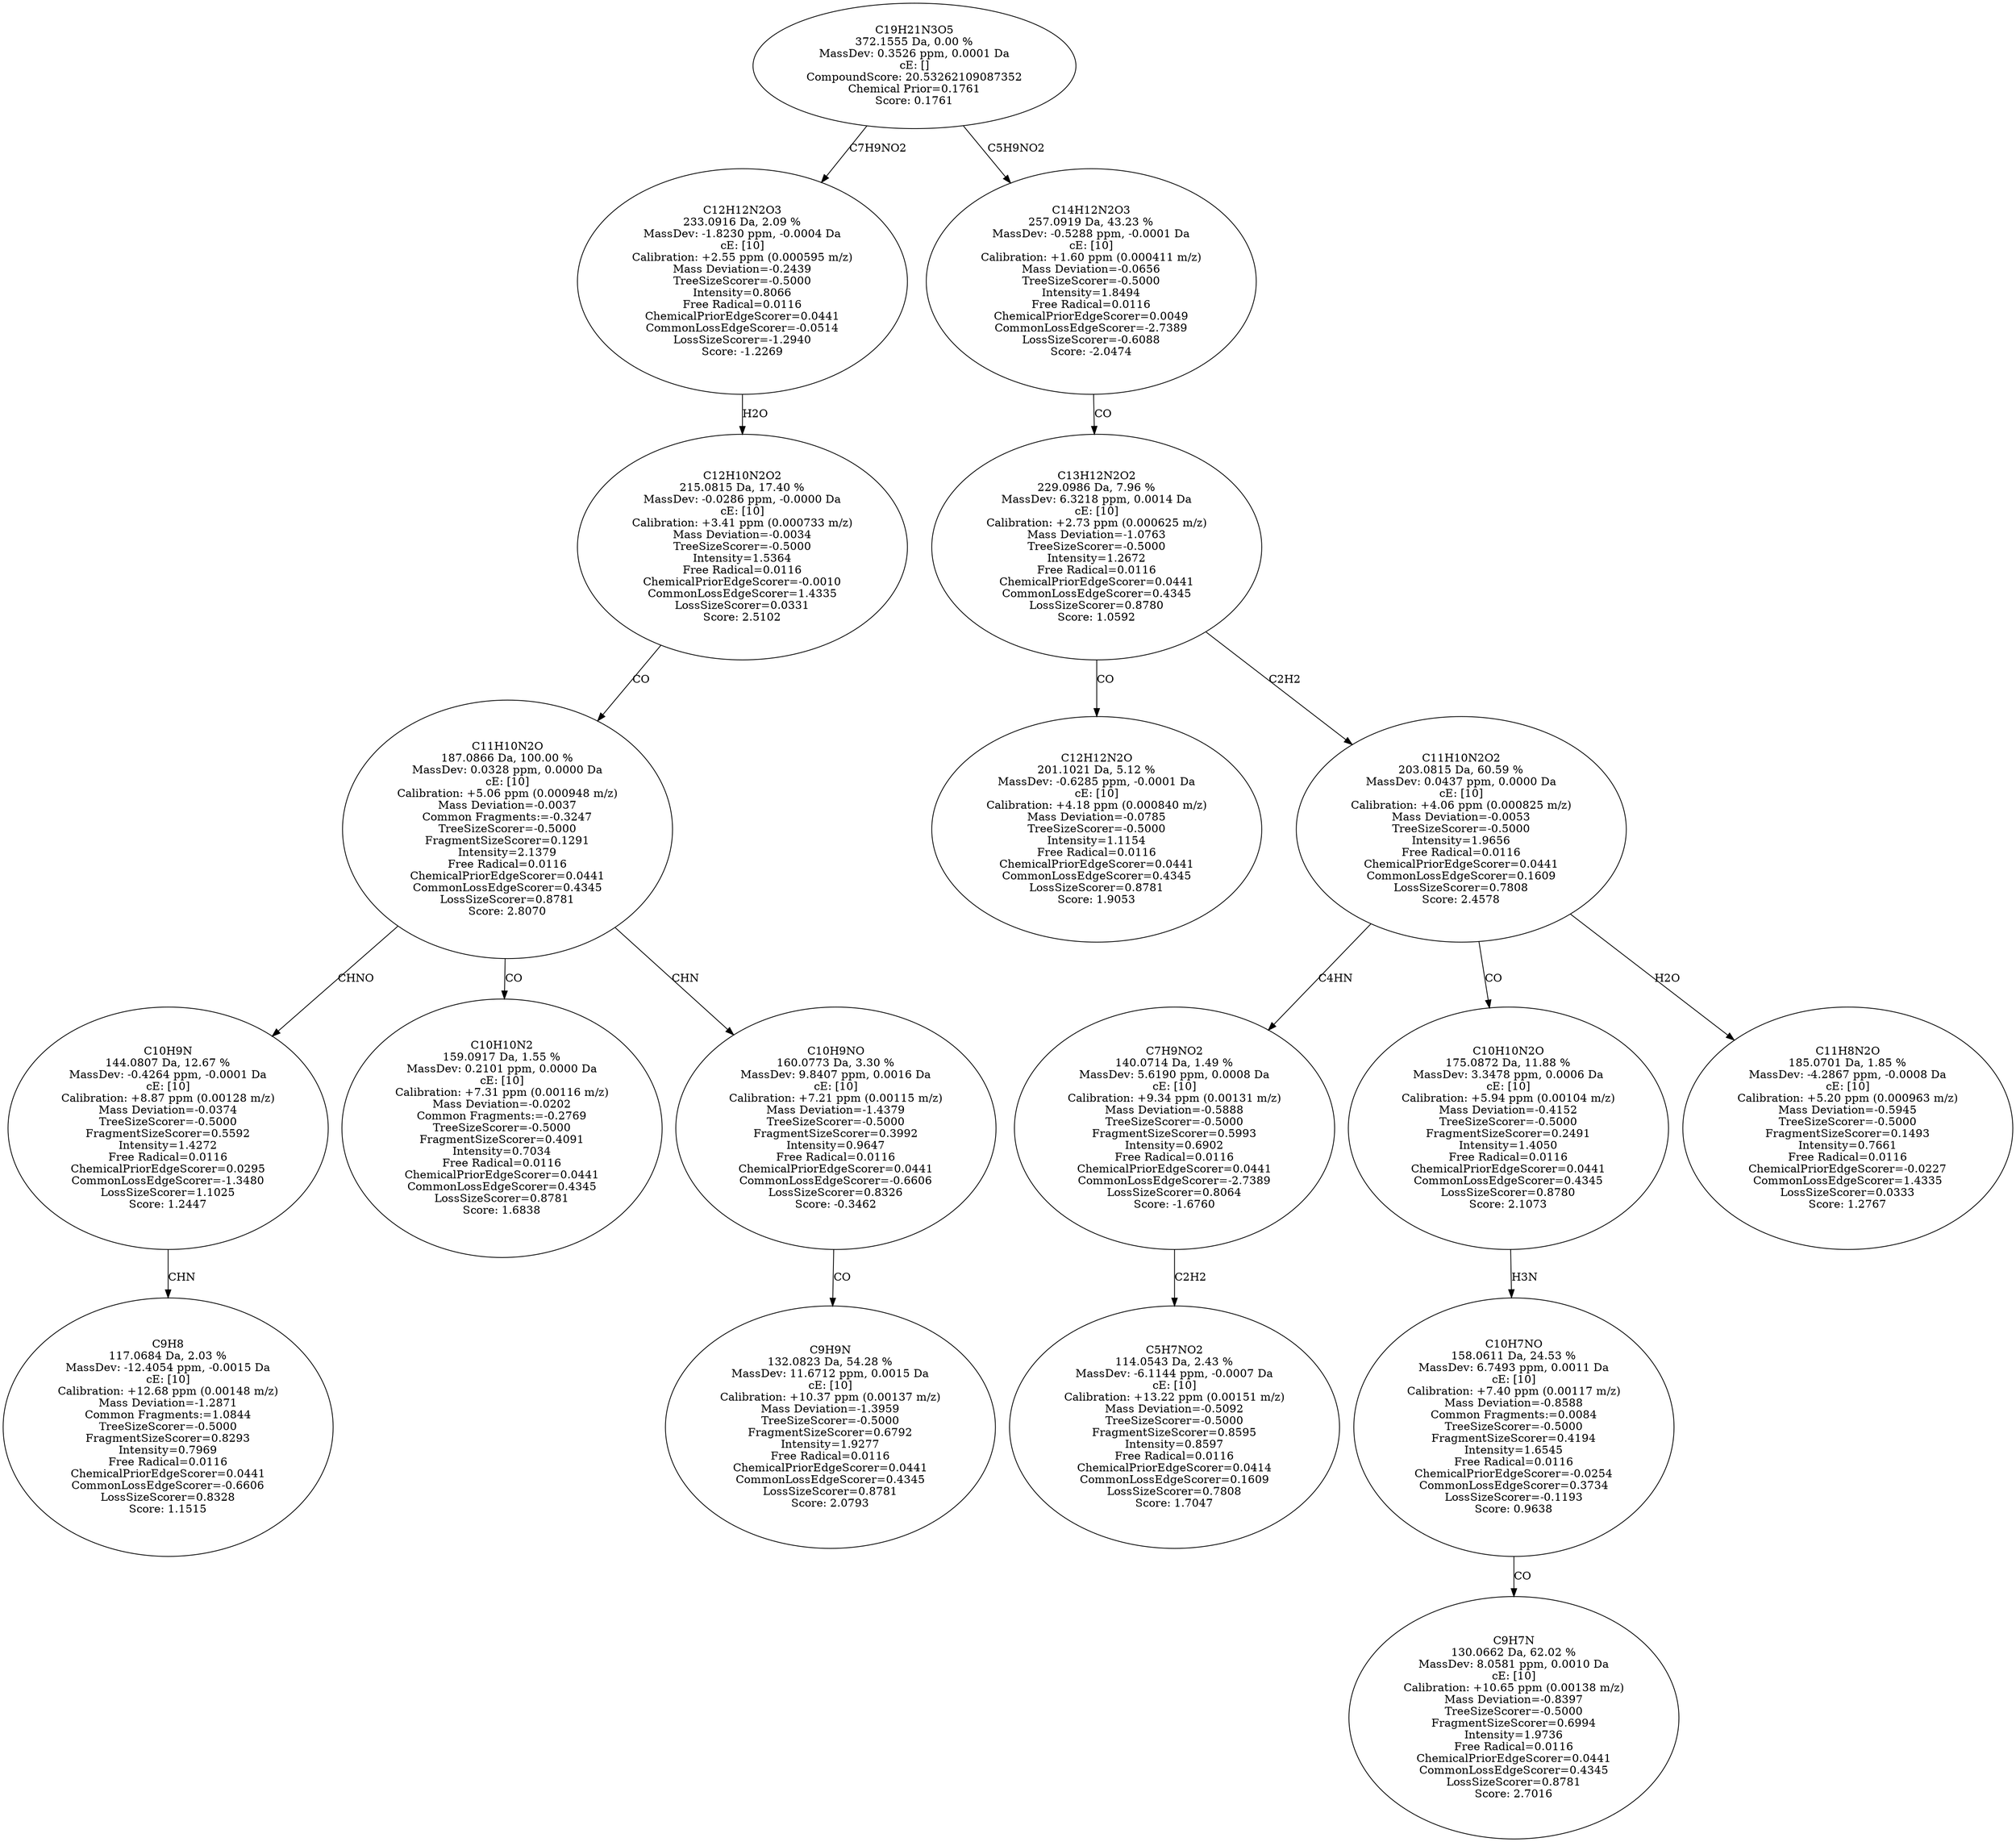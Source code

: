 strict digraph {
v1 [label="C9H8\n117.0684 Da, 2.03 %\nMassDev: -12.4054 ppm, -0.0015 Da\ncE: [10]\nCalibration: +12.68 ppm (0.00148 m/z)\nMass Deviation=-1.2871\nCommon Fragments:=1.0844\nTreeSizeScorer=-0.5000\nFragmentSizeScorer=0.8293\nIntensity=0.7969\nFree Radical=0.0116\nChemicalPriorEdgeScorer=0.0441\nCommonLossEdgeScorer=-0.6606\nLossSizeScorer=0.8328\nScore: 1.1515"];
v2 [label="C10H9N\n144.0807 Da, 12.67 %\nMassDev: -0.4264 ppm, -0.0001 Da\ncE: [10]\nCalibration: +8.87 ppm (0.00128 m/z)\nMass Deviation=-0.0374\nTreeSizeScorer=-0.5000\nFragmentSizeScorer=0.5592\nIntensity=1.4272\nFree Radical=0.0116\nChemicalPriorEdgeScorer=0.0295\nCommonLossEdgeScorer=-1.3480\nLossSizeScorer=1.1025\nScore: 1.2447"];
v3 [label="C10H10N2\n159.0917 Da, 1.55 %\nMassDev: 0.2101 ppm, 0.0000 Da\ncE: [10]\nCalibration: +7.31 ppm (0.00116 m/z)\nMass Deviation=-0.0202\nCommon Fragments:=-0.2769\nTreeSizeScorer=-0.5000\nFragmentSizeScorer=0.4091\nIntensity=0.7034\nFree Radical=0.0116\nChemicalPriorEdgeScorer=0.0441\nCommonLossEdgeScorer=0.4345\nLossSizeScorer=0.8781\nScore: 1.6838"];
v4 [label="C9H9N\n132.0823 Da, 54.28 %\nMassDev: 11.6712 ppm, 0.0015 Da\ncE: [10]\nCalibration: +10.37 ppm (0.00137 m/z)\nMass Deviation=-1.3959\nTreeSizeScorer=-0.5000\nFragmentSizeScorer=0.6792\nIntensity=1.9277\nFree Radical=0.0116\nChemicalPriorEdgeScorer=0.0441\nCommonLossEdgeScorer=0.4345\nLossSizeScorer=0.8781\nScore: 2.0793"];
v5 [label="C10H9NO\n160.0773 Da, 3.30 %\nMassDev: 9.8407 ppm, 0.0016 Da\ncE: [10]\nCalibration: +7.21 ppm (0.00115 m/z)\nMass Deviation=-1.4379\nTreeSizeScorer=-0.5000\nFragmentSizeScorer=0.3992\nIntensity=0.9647\nFree Radical=0.0116\nChemicalPriorEdgeScorer=0.0441\nCommonLossEdgeScorer=-0.6606\nLossSizeScorer=0.8326\nScore: -0.3462"];
v6 [label="C11H10N2O\n187.0866 Da, 100.00 %\nMassDev: 0.0328 ppm, 0.0000 Da\ncE: [10]\nCalibration: +5.06 ppm (0.000948 m/z)\nMass Deviation=-0.0037\nCommon Fragments:=-0.3247\nTreeSizeScorer=-0.5000\nFragmentSizeScorer=0.1291\nIntensity=2.1379\nFree Radical=0.0116\nChemicalPriorEdgeScorer=0.0441\nCommonLossEdgeScorer=0.4345\nLossSizeScorer=0.8781\nScore: 2.8070"];
v7 [label="C12H10N2O2\n215.0815 Da, 17.40 %\nMassDev: -0.0286 ppm, -0.0000 Da\ncE: [10]\nCalibration: +3.41 ppm (0.000733 m/z)\nMass Deviation=-0.0034\nTreeSizeScorer=-0.5000\nIntensity=1.5364\nFree Radical=0.0116\nChemicalPriorEdgeScorer=-0.0010\nCommonLossEdgeScorer=1.4335\nLossSizeScorer=0.0331\nScore: 2.5102"];
v8 [label="C12H12N2O3\n233.0916 Da, 2.09 %\nMassDev: -1.8230 ppm, -0.0004 Da\ncE: [10]\nCalibration: +2.55 ppm (0.000595 m/z)\nMass Deviation=-0.2439\nTreeSizeScorer=-0.5000\nIntensity=0.8066\nFree Radical=0.0116\nChemicalPriorEdgeScorer=0.0441\nCommonLossEdgeScorer=-0.0514\nLossSizeScorer=-1.2940\nScore: -1.2269"];
v9 [label="C12H12N2O\n201.1021 Da, 5.12 %\nMassDev: -0.6285 ppm, -0.0001 Da\ncE: [10]\nCalibration: +4.18 ppm (0.000840 m/z)\nMass Deviation=-0.0785\nTreeSizeScorer=-0.5000\nIntensity=1.1154\nFree Radical=0.0116\nChemicalPriorEdgeScorer=0.0441\nCommonLossEdgeScorer=0.4345\nLossSizeScorer=0.8781\nScore: 1.9053"];
v10 [label="C5H7NO2\n114.0543 Da, 2.43 %\nMassDev: -6.1144 ppm, -0.0007 Da\ncE: [10]\nCalibration: +13.22 ppm (0.00151 m/z)\nMass Deviation=-0.5092\nTreeSizeScorer=-0.5000\nFragmentSizeScorer=0.8595\nIntensity=0.8597\nFree Radical=0.0116\nChemicalPriorEdgeScorer=0.0414\nCommonLossEdgeScorer=0.1609\nLossSizeScorer=0.7808\nScore: 1.7047"];
v11 [label="C7H9NO2\n140.0714 Da, 1.49 %\nMassDev: 5.6190 ppm, 0.0008 Da\ncE: [10]\nCalibration: +9.34 ppm (0.00131 m/z)\nMass Deviation=-0.5888\nTreeSizeScorer=-0.5000\nFragmentSizeScorer=0.5993\nIntensity=0.6902\nFree Radical=0.0116\nChemicalPriorEdgeScorer=0.0441\nCommonLossEdgeScorer=-2.7389\nLossSizeScorer=0.8064\nScore: -1.6760"];
v12 [label="C9H7N\n130.0662 Da, 62.02 %\nMassDev: 8.0581 ppm, 0.0010 Da\ncE: [10]\nCalibration: +10.65 ppm (0.00138 m/z)\nMass Deviation=-0.8397\nTreeSizeScorer=-0.5000\nFragmentSizeScorer=0.6994\nIntensity=1.9736\nFree Radical=0.0116\nChemicalPriorEdgeScorer=0.0441\nCommonLossEdgeScorer=0.4345\nLossSizeScorer=0.8781\nScore: 2.7016"];
v13 [label="C10H7NO\n158.0611 Da, 24.53 %\nMassDev: 6.7493 ppm, 0.0011 Da\ncE: [10]\nCalibration: +7.40 ppm (0.00117 m/z)\nMass Deviation=-0.8588\nCommon Fragments:=0.0084\nTreeSizeScorer=-0.5000\nFragmentSizeScorer=0.4194\nIntensity=1.6545\nFree Radical=0.0116\nChemicalPriorEdgeScorer=-0.0254\nCommonLossEdgeScorer=0.3734\nLossSizeScorer=-0.1193\nScore: 0.9638"];
v14 [label="C10H10N2O\n175.0872 Da, 11.88 %\nMassDev: 3.3478 ppm, 0.0006 Da\ncE: [10]\nCalibration: +5.94 ppm (0.00104 m/z)\nMass Deviation=-0.4152\nTreeSizeScorer=-0.5000\nFragmentSizeScorer=0.2491\nIntensity=1.4050\nFree Radical=0.0116\nChemicalPriorEdgeScorer=0.0441\nCommonLossEdgeScorer=0.4345\nLossSizeScorer=0.8780\nScore: 2.1073"];
v15 [label="C11H8N2O\n185.0701 Da, 1.85 %\nMassDev: -4.2867 ppm, -0.0008 Da\ncE: [10]\nCalibration: +5.20 ppm (0.000963 m/z)\nMass Deviation=-0.5945\nTreeSizeScorer=-0.5000\nFragmentSizeScorer=0.1493\nIntensity=0.7661\nFree Radical=0.0116\nChemicalPriorEdgeScorer=-0.0227\nCommonLossEdgeScorer=1.4335\nLossSizeScorer=0.0333\nScore: 1.2767"];
v16 [label="C11H10N2O2\n203.0815 Da, 60.59 %\nMassDev: 0.0437 ppm, 0.0000 Da\ncE: [10]\nCalibration: +4.06 ppm (0.000825 m/z)\nMass Deviation=-0.0053\nTreeSizeScorer=-0.5000\nIntensity=1.9656\nFree Radical=0.0116\nChemicalPriorEdgeScorer=0.0441\nCommonLossEdgeScorer=0.1609\nLossSizeScorer=0.7808\nScore: 2.4578"];
v17 [label="C13H12N2O2\n229.0986 Da, 7.96 %\nMassDev: 6.3218 ppm, 0.0014 Da\ncE: [10]\nCalibration: +2.73 ppm (0.000625 m/z)\nMass Deviation=-1.0763\nTreeSizeScorer=-0.5000\nIntensity=1.2672\nFree Radical=0.0116\nChemicalPriorEdgeScorer=0.0441\nCommonLossEdgeScorer=0.4345\nLossSizeScorer=0.8780\nScore: 1.0592"];
v18 [label="C14H12N2O3\n257.0919 Da, 43.23 %\nMassDev: -0.5288 ppm, -0.0001 Da\ncE: [10]\nCalibration: +1.60 ppm (0.000411 m/z)\nMass Deviation=-0.0656\nTreeSizeScorer=-0.5000\nIntensity=1.8494\nFree Radical=0.0116\nChemicalPriorEdgeScorer=0.0049\nCommonLossEdgeScorer=-2.7389\nLossSizeScorer=-0.6088\nScore: -2.0474"];
v19 [label="C19H21N3O5\n372.1555 Da, 0.00 %\nMassDev: 0.3526 ppm, 0.0001 Da\ncE: []\nCompoundScore: 20.53262109087352\nChemical Prior=0.1761\nScore: 0.1761"];
v2 -> v1 [label="CHN"];
v6 -> v2 [label="CHNO"];
v6 -> v3 [label="CO"];
v5 -> v4 [label="CO"];
v6 -> v5 [label="CHN"];
v7 -> v6 [label="CO"];
v8 -> v7 [label="H2O"];
v19 -> v8 [label="C7H9NO2"];
v17 -> v9 [label="CO"];
v11 -> v10 [label="C2H2"];
v16 -> v11 [label="C4HN"];
v13 -> v12 [label="CO"];
v14 -> v13 [label="H3N"];
v16 -> v14 [label="CO"];
v16 -> v15 [label="H2O"];
v17 -> v16 [label="C2H2"];
v18 -> v17 [label="CO"];
v19 -> v18 [label="C5H9NO2"];
}